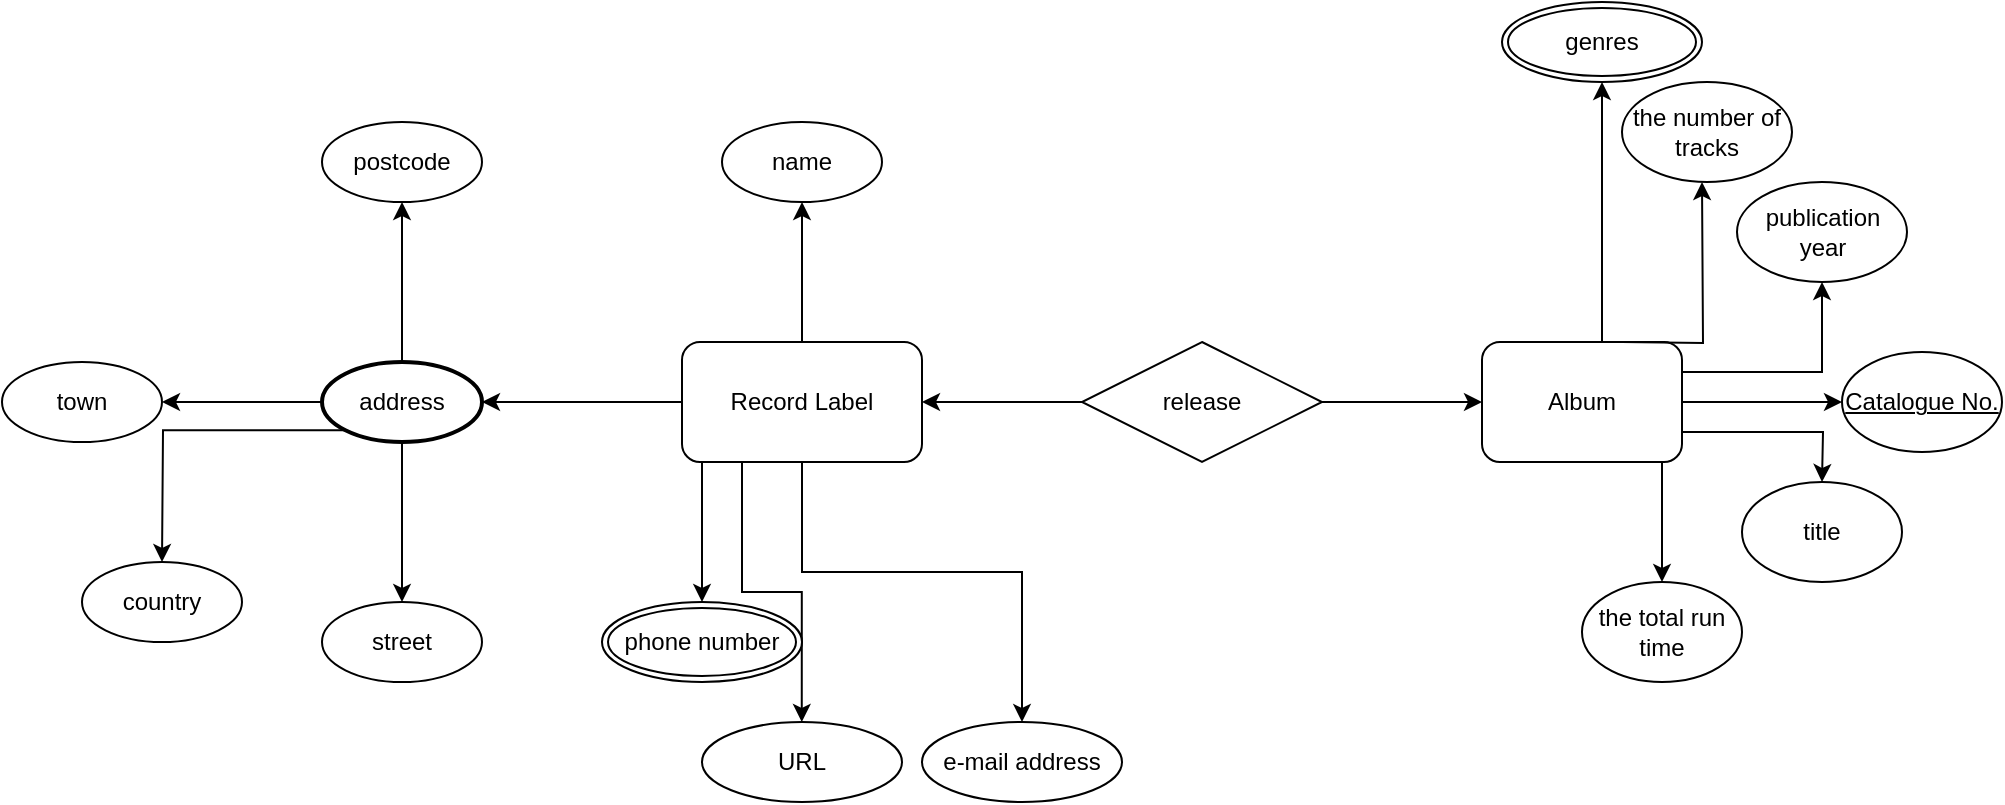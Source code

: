 <mxfile version="22.0.4" type="github">
  <diagram name="Page-1" id="upIVOssWVjpstBT8P20Z">
    <mxGraphModel dx="1979" dy="639" grid="1" gridSize="10" guides="1" tooltips="1" connect="1" arrows="1" fold="1" page="1" pageScale="1" pageWidth="827" pageHeight="1169" math="0" shadow="0">
      <root>
        <mxCell id="0" />
        <mxCell id="1" parent="0" />
        <mxCell id="kYXpHn-lpqMNt8EP_O13-3" value="" style="edgeStyle=orthogonalEdgeStyle;rounded=0;orthogonalLoop=1;jettySize=auto;html=1;" edge="1" parent="1" source="kYXpHn-lpqMNt8EP_O13-1" target="kYXpHn-lpqMNt8EP_O13-2">
          <mxGeometry relative="1" as="geometry" />
        </mxCell>
        <mxCell id="kYXpHn-lpqMNt8EP_O13-4" style="edgeStyle=orthogonalEdgeStyle;rounded=0;orthogonalLoop=1;jettySize=auto;html=1;exitX=1;exitY=0.75;exitDx=0;exitDy=0;" edge="1" parent="1" source="kYXpHn-lpqMNt8EP_O13-1">
          <mxGeometry relative="1" as="geometry">
            <mxPoint x="560" y="730" as="targetPoint" />
          </mxGeometry>
        </mxCell>
        <mxCell id="kYXpHn-lpqMNt8EP_O13-6" style="edgeStyle=orthogonalEdgeStyle;rounded=0;orthogonalLoop=1;jettySize=auto;html=1;exitX=1;exitY=0.25;exitDx=0;exitDy=0;entryX=0.5;entryY=1;entryDx=0;entryDy=0;" edge="1" parent="1" source="kYXpHn-lpqMNt8EP_O13-1" target="kYXpHn-lpqMNt8EP_O13-7">
          <mxGeometry relative="1" as="geometry">
            <mxPoint x="560" y="640" as="targetPoint" />
            <Array as="points">
              <mxPoint x="560" y="675" />
              <mxPoint x="560" y="635" />
            </Array>
          </mxGeometry>
        </mxCell>
        <mxCell id="kYXpHn-lpqMNt8EP_O13-14" style="edgeStyle=orthogonalEdgeStyle;rounded=0;orthogonalLoop=1;jettySize=auto;html=1;" edge="1" parent="1">
          <mxGeometry relative="1" as="geometry">
            <mxPoint x="480" y="780" as="targetPoint" />
            <mxPoint x="480.011" y="720" as="sourcePoint" />
          </mxGeometry>
        </mxCell>
        <mxCell id="kYXpHn-lpqMNt8EP_O13-16" value="" style="edgeStyle=orthogonalEdgeStyle;rounded=0;orthogonalLoop=1;jettySize=auto;html=1;" edge="1" parent="1">
          <mxGeometry relative="1" as="geometry">
            <mxPoint x="399.001" y="660" as="sourcePoint" />
            <mxPoint x="450" y="530" as="targetPoint" />
            <Array as="points">
              <mxPoint x="450" y="660" />
              <mxPoint x="450" y="550" />
            </Array>
          </mxGeometry>
        </mxCell>
        <mxCell id="kYXpHn-lpqMNt8EP_O13-1" value="Album" style="rounded=1;whiteSpace=wrap;html=1;" vertex="1" parent="1">
          <mxGeometry x="390" y="660" width="100" height="60" as="geometry" />
        </mxCell>
        <mxCell id="kYXpHn-lpqMNt8EP_O13-2" value="&lt;u&gt;Catalogue No.&lt;/u&gt;" style="ellipse;whiteSpace=wrap;html=1;rounded=1;" vertex="1" parent="1">
          <mxGeometry x="570" y="665" width="80" height="50" as="geometry" />
        </mxCell>
        <mxCell id="kYXpHn-lpqMNt8EP_O13-5" value="title" style="ellipse;whiteSpace=wrap;html=1;rounded=1;" vertex="1" parent="1">
          <mxGeometry x="520" y="730" width="80" height="50" as="geometry" />
        </mxCell>
        <mxCell id="kYXpHn-lpqMNt8EP_O13-7" value="publication year" style="ellipse;whiteSpace=wrap;html=1;" vertex="1" parent="1">
          <mxGeometry x="517.5" y="580" width="85" height="50" as="geometry" />
        </mxCell>
        <mxCell id="kYXpHn-lpqMNt8EP_O13-10" value="" style="edgeStyle=orthogonalEdgeStyle;rounded=0;orthogonalLoop=1;jettySize=auto;html=1;" edge="1" parent="1">
          <mxGeometry relative="1" as="geometry">
            <mxPoint x="460" y="660" as="sourcePoint" />
            <mxPoint x="500" y="580" as="targetPoint" />
          </mxGeometry>
        </mxCell>
        <mxCell id="kYXpHn-lpqMNt8EP_O13-11" value="the number of tracks" style="ellipse;whiteSpace=wrap;html=1;gradientColor=none;perimeterSpacing=1;strokeWidth=1;" vertex="1" parent="1">
          <mxGeometry x="460" y="530" width="85" height="50" as="geometry" />
        </mxCell>
        <mxCell id="kYXpHn-lpqMNt8EP_O13-15" value="the total run time" style="ellipse;whiteSpace=wrap;html=1;rounded=1;" vertex="1" parent="1">
          <mxGeometry x="440" y="780" width="80" height="50" as="geometry" />
        </mxCell>
        <mxCell id="kYXpHn-lpqMNt8EP_O13-18" value="genres" style="ellipse;shape=doubleEllipse;margin=3;whiteSpace=wrap;html=1;align=center;" vertex="1" parent="1">
          <mxGeometry x="400" y="490" width="100" height="40" as="geometry" />
        </mxCell>
        <mxCell id="kYXpHn-lpqMNt8EP_O13-28" value="" style="edgeStyle=orthogonalEdgeStyle;rounded=0;orthogonalLoop=1;jettySize=auto;html=1;" edge="1" parent="1" source="kYXpHn-lpqMNt8EP_O13-27" target="kYXpHn-lpqMNt8EP_O13-1">
          <mxGeometry relative="1" as="geometry" />
        </mxCell>
        <mxCell id="kYXpHn-lpqMNt8EP_O13-32" value="" style="edgeStyle=orthogonalEdgeStyle;rounded=0;orthogonalLoop=1;jettySize=auto;html=1;" edge="1" parent="1" source="kYXpHn-lpqMNt8EP_O13-27" target="kYXpHn-lpqMNt8EP_O13-31">
          <mxGeometry relative="1" as="geometry" />
        </mxCell>
        <mxCell id="kYXpHn-lpqMNt8EP_O13-27" value="release" style="shape=rhombus;perimeter=rhombusPerimeter;whiteSpace=wrap;html=1;align=center;" vertex="1" parent="1">
          <mxGeometry x="190" y="660" width="120" height="60" as="geometry" />
        </mxCell>
        <mxCell id="kYXpHn-lpqMNt8EP_O13-36" value="" style="edgeStyle=orthogonalEdgeStyle;rounded=0;orthogonalLoop=1;jettySize=auto;html=1;" edge="1" parent="1" source="kYXpHn-lpqMNt8EP_O13-31" target="kYXpHn-lpqMNt8EP_O13-35">
          <mxGeometry relative="1" as="geometry" />
        </mxCell>
        <mxCell id="kYXpHn-lpqMNt8EP_O13-40" value="" style="edgeStyle=orthogonalEdgeStyle;rounded=0;orthogonalLoop=1;jettySize=auto;html=1;" edge="1" parent="1" source="kYXpHn-lpqMNt8EP_O13-31">
          <mxGeometry relative="1" as="geometry">
            <mxPoint x="-110" y="690" as="targetPoint" />
          </mxGeometry>
        </mxCell>
        <mxCell id="kYXpHn-lpqMNt8EP_O13-54" style="edgeStyle=orthogonalEdgeStyle;rounded=0;orthogonalLoop=1;jettySize=auto;html=1;exitX=0.5;exitY=1;exitDx=0;exitDy=0;entryX=0.5;entryY=0;entryDx=0;entryDy=0;" edge="1" parent="1" source="kYXpHn-lpqMNt8EP_O13-31" target="kYXpHn-lpqMNt8EP_O13-53">
          <mxGeometry relative="1" as="geometry">
            <Array as="points">
              <mxPoint y="720" />
            </Array>
          </mxGeometry>
        </mxCell>
        <mxCell id="kYXpHn-lpqMNt8EP_O13-55" style="edgeStyle=orthogonalEdgeStyle;rounded=0;orthogonalLoop=1;jettySize=auto;html=1;exitX=0.5;exitY=1;exitDx=0;exitDy=0;" edge="1" parent="1" source="kYXpHn-lpqMNt8EP_O13-31">
          <mxGeometry relative="1" as="geometry">
            <mxPoint x="49.889" y="850.0" as="targetPoint" />
            <Array as="points">
              <mxPoint x="20" y="720" />
              <mxPoint x="20" y="785" />
              <mxPoint x="50" y="785" />
            </Array>
          </mxGeometry>
        </mxCell>
        <mxCell id="kYXpHn-lpqMNt8EP_O13-57" style="edgeStyle=orthogonalEdgeStyle;rounded=0;orthogonalLoop=1;jettySize=auto;html=1;entryX=0.5;entryY=0;entryDx=0;entryDy=0;" edge="1" parent="1" source="kYXpHn-lpqMNt8EP_O13-31" target="kYXpHn-lpqMNt8EP_O13-58">
          <mxGeometry relative="1" as="geometry">
            <mxPoint x="130" y="840" as="targetPoint" />
            <Array as="points">
              <mxPoint x="50" y="775" />
              <mxPoint x="160" y="775" />
            </Array>
          </mxGeometry>
        </mxCell>
        <mxCell id="kYXpHn-lpqMNt8EP_O13-31" value="Record Label" style="rounded=1;whiteSpace=wrap;html=1;" vertex="1" parent="1">
          <mxGeometry x="-10" y="660" width="120" height="60" as="geometry" />
        </mxCell>
        <mxCell id="kYXpHn-lpqMNt8EP_O13-35" value="name" style="ellipse;whiteSpace=wrap;html=1;rounded=1;" vertex="1" parent="1">
          <mxGeometry x="10" y="550" width="80" height="40" as="geometry" />
        </mxCell>
        <mxCell id="kYXpHn-lpqMNt8EP_O13-45" value="" style="edgeStyle=orthogonalEdgeStyle;rounded=0;orthogonalLoop=1;jettySize=auto;html=1;" edge="1" parent="1" source="kYXpHn-lpqMNt8EP_O13-43" target="kYXpHn-lpqMNt8EP_O13-44">
          <mxGeometry relative="1" as="geometry" />
        </mxCell>
        <mxCell id="kYXpHn-lpqMNt8EP_O13-47" value="" style="edgeStyle=orthogonalEdgeStyle;rounded=0;orthogonalLoop=1;jettySize=auto;html=1;" edge="1" parent="1" source="kYXpHn-lpqMNt8EP_O13-43" target="kYXpHn-lpqMNt8EP_O13-46">
          <mxGeometry relative="1" as="geometry" />
        </mxCell>
        <mxCell id="kYXpHn-lpqMNt8EP_O13-49" value="" style="edgeStyle=orthogonalEdgeStyle;rounded=0;orthogonalLoop=1;jettySize=auto;html=1;" edge="1" parent="1" source="kYXpHn-lpqMNt8EP_O13-43" target="kYXpHn-lpqMNt8EP_O13-48">
          <mxGeometry relative="1" as="geometry" />
        </mxCell>
        <mxCell id="kYXpHn-lpqMNt8EP_O13-50" style="edgeStyle=orthogonalEdgeStyle;rounded=0;orthogonalLoop=1;jettySize=auto;html=1;exitX=0;exitY=1;exitDx=0;exitDy=0;" edge="1" parent="1" source="kYXpHn-lpqMNt8EP_O13-43">
          <mxGeometry relative="1" as="geometry">
            <mxPoint x="-270" y="770.0" as="targetPoint" />
          </mxGeometry>
        </mxCell>
        <mxCell id="kYXpHn-lpqMNt8EP_O13-43" value="address" style="ellipse;whiteSpace=wrap;html=1;rounded=1;strokeWidth=2;" vertex="1" parent="1">
          <mxGeometry x="-190" y="670" width="80" height="40" as="geometry" />
        </mxCell>
        <mxCell id="kYXpHn-lpqMNt8EP_O13-44" value="postcode" style="ellipse;whiteSpace=wrap;html=1;rounded=1;strokeWidth=1;" vertex="1" parent="1">
          <mxGeometry x="-190" y="550" width="80" height="40" as="geometry" />
        </mxCell>
        <mxCell id="kYXpHn-lpqMNt8EP_O13-46" value="town" style="ellipse;whiteSpace=wrap;html=1;rounded=1;strokeWidth=1;" vertex="1" parent="1">
          <mxGeometry x="-350" y="670" width="80" height="40" as="geometry" />
        </mxCell>
        <mxCell id="kYXpHn-lpqMNt8EP_O13-48" value="street" style="ellipse;whiteSpace=wrap;html=1;rounded=1;strokeWidth=1;" vertex="1" parent="1">
          <mxGeometry x="-190" y="790" width="80" height="40" as="geometry" />
        </mxCell>
        <mxCell id="kYXpHn-lpqMNt8EP_O13-52" value="country" style="ellipse;whiteSpace=wrap;html=1;align=center;" vertex="1" parent="1">
          <mxGeometry x="-310" y="770" width="80" height="40" as="geometry" />
        </mxCell>
        <mxCell id="kYXpHn-lpqMNt8EP_O13-53" value="phone number" style="ellipse;shape=doubleEllipse;margin=3;whiteSpace=wrap;html=1;align=center;" vertex="1" parent="1">
          <mxGeometry x="-50" y="790" width="100" height="40" as="geometry" />
        </mxCell>
        <mxCell id="kYXpHn-lpqMNt8EP_O13-56" value="URL" style="ellipse;whiteSpace=wrap;html=1;align=center;" vertex="1" parent="1">
          <mxGeometry y="850" width="100" height="40" as="geometry" />
        </mxCell>
        <mxCell id="kYXpHn-lpqMNt8EP_O13-58" value="e-mail address" style="ellipse;whiteSpace=wrap;html=1;align=center;" vertex="1" parent="1">
          <mxGeometry x="110" y="850" width="100" height="40" as="geometry" />
        </mxCell>
      </root>
    </mxGraphModel>
  </diagram>
</mxfile>
